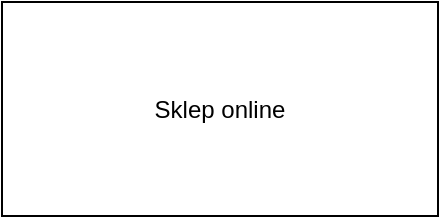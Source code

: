 <mxfile version="24.0.7" type="github">
  <diagram name="Strona-1" id="ZoOaYBad7xFaz_XUg63a">
    <mxGraphModel dx="1052" dy="826" grid="0" gridSize="10" guides="1" tooltips="1" connect="1" arrows="1" fold="1" page="0" pageScale="1" pageWidth="827" pageHeight="1169" math="0" shadow="0">
      <root>
        <mxCell id="0" />
        <mxCell id="1" parent="0" />
        <mxCell id="sJ3ob-M2Ibpyx85hrxos-2" value="Sklep online" style="rounded=0;whiteSpace=wrap;html=1;" parent="1" vertex="1">
          <mxGeometry x="-18" y="164" width="218" height="107" as="geometry" />
        </mxCell>
      </root>
    </mxGraphModel>
  </diagram>
</mxfile>
